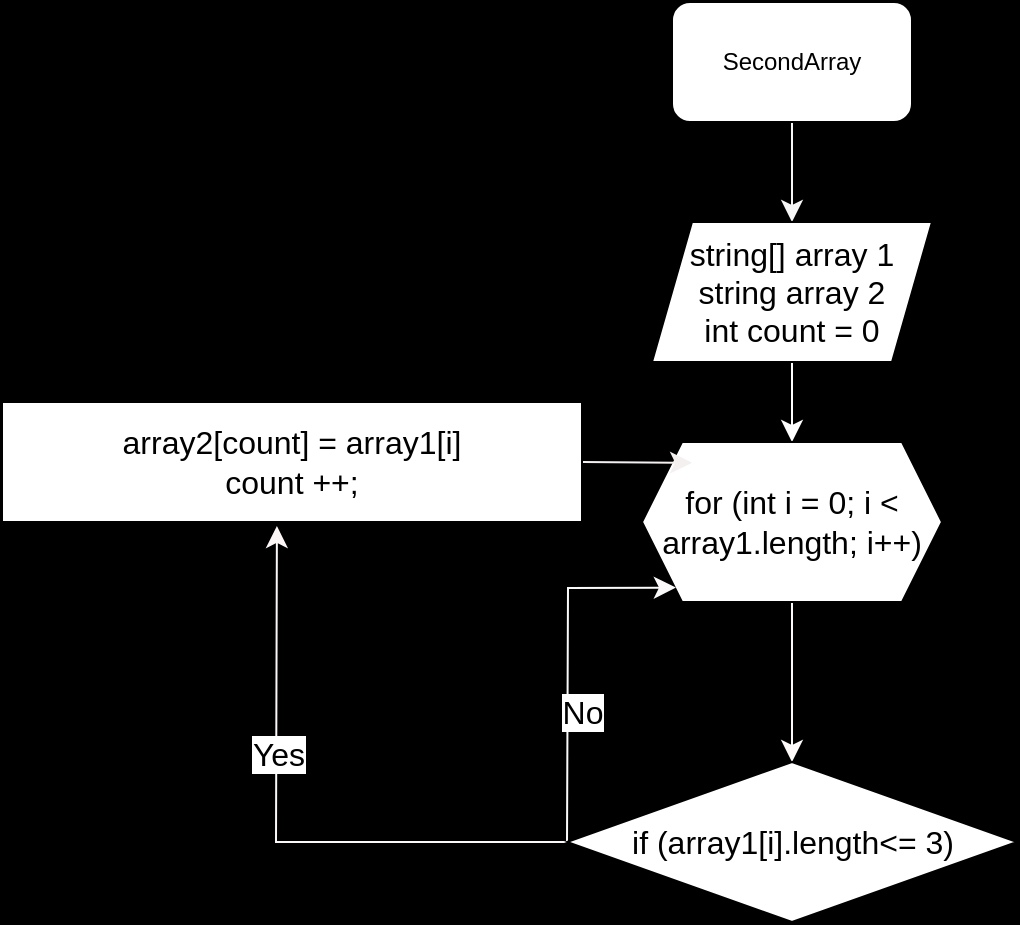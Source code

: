 <mxfile version="21.6.5" type="device">
  <diagram name="Страница 1" id="UiKWbNHVqIXI-3rK6Z7i">
    <mxGraphModel dx="1050" dy="623" grid="1" gridSize="10" guides="1" tooltips="1" connect="1" arrows="1" fold="1" page="1" pageScale="1" pageWidth="827" pageHeight="1169" background="#000000" math="0" shadow="0">
      <root>
        <mxCell id="0" />
        <mxCell id="1" parent="0" />
        <mxCell id="o-siauqV3ZBy0Z01JqA6-7" style="edgeStyle=none;curved=1;rounded=0;orthogonalLoop=1;jettySize=auto;html=1;exitX=0.5;exitY=1;exitDx=0;exitDy=0;entryX=0.5;entryY=0;entryDx=0;entryDy=0;fontSize=12;startSize=8;endSize=8;strokeColor=#f7f7f7;" parent="1" source="wsL8BUyOhBN8UZV2PUp_-1" target="o-siauqV3ZBy0Z01JqA6-1" edge="1">
          <mxGeometry relative="1" as="geometry" />
        </mxCell>
        <mxCell id="wsL8BUyOhBN8UZV2PUp_-1" value="SecondArray" style="rounded=1;whiteSpace=wrap;html=1;gradientColor=none;fillColor=#ffffff;" parent="1" vertex="1">
          <mxGeometry x="345" y="30" width="120" height="60" as="geometry" />
        </mxCell>
        <mxCell id="o-siauqV3ZBy0Z01JqA6-9" style="edgeStyle=none;curved=1;rounded=0;orthogonalLoop=1;jettySize=auto;html=1;exitX=0.5;exitY=1;exitDx=0;exitDy=0;entryX=0.5;entryY=0;entryDx=0;entryDy=0;fontSize=12;startSize=8;endSize=8;strokeColor=#ffffff;" parent="1" source="o-siauqV3ZBy0Z01JqA6-1" target="o-siauqV3ZBy0Z01JqA6-3" edge="1">
          <mxGeometry relative="1" as="geometry" />
        </mxCell>
        <mxCell id="o-siauqV3ZBy0Z01JqA6-1" value="string[] array 1&lt;br&gt;string array 2&lt;br&gt;int count = 0" style="shape=parallelogram;perimeter=parallelogramPerimeter;whiteSpace=wrap;html=1;fixedSize=1;fontSize=16;" parent="1" vertex="1">
          <mxGeometry x="335" y="140" width="140" height="70" as="geometry" />
        </mxCell>
        <mxCell id="o-siauqV3ZBy0Z01JqA6-10" style="edgeStyle=none;curved=1;rounded=0;orthogonalLoop=1;jettySize=auto;html=1;exitX=0.5;exitY=1;exitDx=0;exitDy=0;fontSize=12;startSize=8;endSize=8;" parent="1" source="o-siauqV3ZBy0Z01JqA6-3" target="o-siauqV3ZBy0Z01JqA6-4" edge="1">
          <mxGeometry relative="1" as="geometry" />
        </mxCell>
        <mxCell id="o-siauqV3ZBy0Z01JqA6-11" style="edgeStyle=none;curved=1;rounded=0;orthogonalLoop=1;jettySize=auto;html=1;exitX=0.5;exitY=1;exitDx=0;exitDy=0;entryX=0.5;entryY=0;entryDx=0;entryDy=0;fontSize=12;startSize=8;endSize=8;strokeColor=#fffafa;" parent="1" source="o-siauqV3ZBy0Z01JqA6-3" target="o-siauqV3ZBy0Z01JqA6-4" edge="1">
          <mxGeometry relative="1" as="geometry" />
        </mxCell>
        <mxCell id="o-siauqV3ZBy0Z01JqA6-3" value="for (int i = 0; i &amp;lt; array1.length; i++)" style="shape=hexagon;perimeter=hexagonPerimeter2;whiteSpace=wrap;html=1;fixedSize=1;fontSize=16;" parent="1" vertex="1">
          <mxGeometry x="330" y="250" width="150" height="80" as="geometry" />
        </mxCell>
        <mxCell id="o-siauqV3ZBy0Z01JqA6-14" style="edgeStyle=none;rounded=0;orthogonalLoop=1;jettySize=auto;html=1;exitX=0;exitY=0.5;exitDx=0;exitDy=0;entryX=0.474;entryY=1.033;entryDx=0;entryDy=0;entryPerimeter=0;fontSize=12;startSize=8;endSize=8;strokeColor=#fdf7f7;" parent="1" source="o-siauqV3ZBy0Z01JqA6-4" target="o-siauqV3ZBy0Z01JqA6-5" edge="1">
          <mxGeometry relative="1" as="geometry">
            <Array as="points">
              <mxPoint x="147" y="450" />
            </Array>
          </mxGeometry>
        </mxCell>
        <mxCell id="o-siauqV3ZBy0Z01JqA6-20" value="Yes" style="edgeLabel;html=1;align=center;verticalAlign=middle;resizable=0;points=[];fontSize=16;" parent="o-siauqV3ZBy0Z01JqA6-14" vertex="1" connectable="0">
          <mxGeometry x="0.253" y="-1" relative="1" as="geometry">
            <mxPoint as="offset" />
          </mxGeometry>
        </mxCell>
        <mxCell id="o-siauqV3ZBy0Z01JqA6-15" style="edgeStyle=none;rounded=0;orthogonalLoop=1;jettySize=auto;html=1;exitX=0;exitY=0.5;exitDx=0;exitDy=0;fontSize=12;startSize=8;endSize=8;entryX=0.113;entryY=0.91;entryDx=0;entryDy=0;strokeColor=#fbf9f9;entryPerimeter=0;" parent="1" source="o-siauqV3ZBy0Z01JqA6-4" target="o-siauqV3ZBy0Z01JqA6-3" edge="1">
          <mxGeometry relative="1" as="geometry">
            <Array as="points">
              <mxPoint x="293" y="323" />
            </Array>
          </mxGeometry>
        </mxCell>
        <mxCell id="o-siauqV3ZBy0Z01JqA6-19" value="No" style="edgeLabel;html=1;align=center;verticalAlign=middle;resizable=0;points=[];fontSize=16;" parent="o-siauqV3ZBy0Z01JqA6-15" vertex="1" connectable="0">
          <mxGeometry x="-0.283" y="-7" relative="1" as="geometry">
            <mxPoint as="offset" />
          </mxGeometry>
        </mxCell>
        <mxCell id="o-siauqV3ZBy0Z01JqA6-4" value="if (array1[i].length&amp;lt;= 3)" style="rhombus;whiteSpace=wrap;html=1;fontSize=16;" parent="1" vertex="1">
          <mxGeometry x="292.5" y="410" width="225" height="80" as="geometry" />
        </mxCell>
        <mxCell id="o-siauqV3ZBy0Z01JqA6-18" style="edgeStyle=none;curved=1;rounded=0;orthogonalLoop=1;jettySize=auto;html=1;exitX=1;exitY=0.5;exitDx=0;exitDy=0;entryX=0.167;entryY=0.13;entryDx=0;entryDy=0;entryPerimeter=0;fontSize=12;startSize=8;endSize=8;strokeColor=#f4f0f0;" parent="1" source="o-siauqV3ZBy0Z01JqA6-5" target="o-siauqV3ZBy0Z01JqA6-3" edge="1">
          <mxGeometry relative="1" as="geometry" />
        </mxCell>
        <mxCell id="o-siauqV3ZBy0Z01JqA6-5" value="array2[count] = array1[i]&lt;br&gt;count ++;" style="rounded=0;whiteSpace=wrap;html=1;fontSize=16;" parent="1" vertex="1">
          <mxGeometry x="10" y="230" width="290" height="60" as="geometry" />
        </mxCell>
      </root>
    </mxGraphModel>
  </diagram>
</mxfile>
